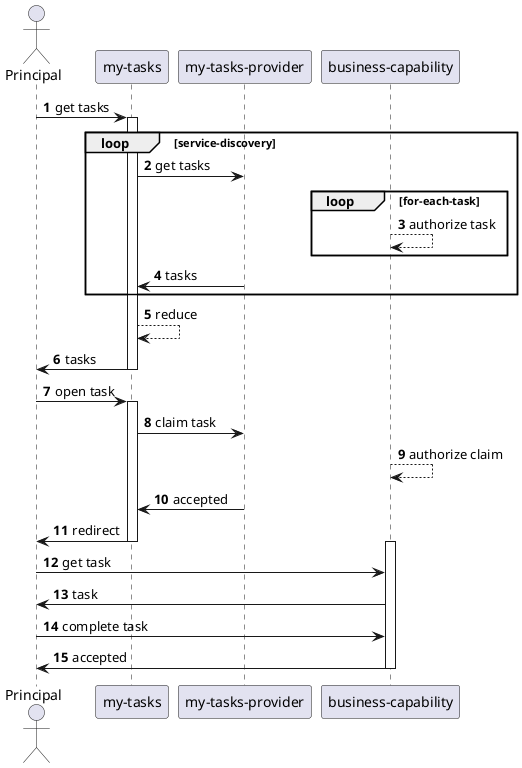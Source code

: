 @startuml
autonumber

actor Principal as user
participant "my-tasks" as aggregator
participant "my-tasks-provider" as provider
participant "business-capability" as bc

user -> aggregator : get tasks

activate aggregator

loop service-discovery
    aggregator -> provider : get tasks
    loop for-each-task
        bc --> bc : authorize task
    end
    provider -> aggregator : tasks
end

aggregator --> aggregator : reduce

aggregator -> user : tasks

deactivate aggregator

user -> aggregator : open task

activate aggregator

aggregator -> provider : claim task

bc --> bc : authorize claim

provider -> aggregator : accepted

aggregator -> user : redirect

deactivate aggregator

activate bc

user -> bc : get task
bc -> user : task

user -> bc : complete task
bc -> user : accepted

deactivate bc

@enduml
